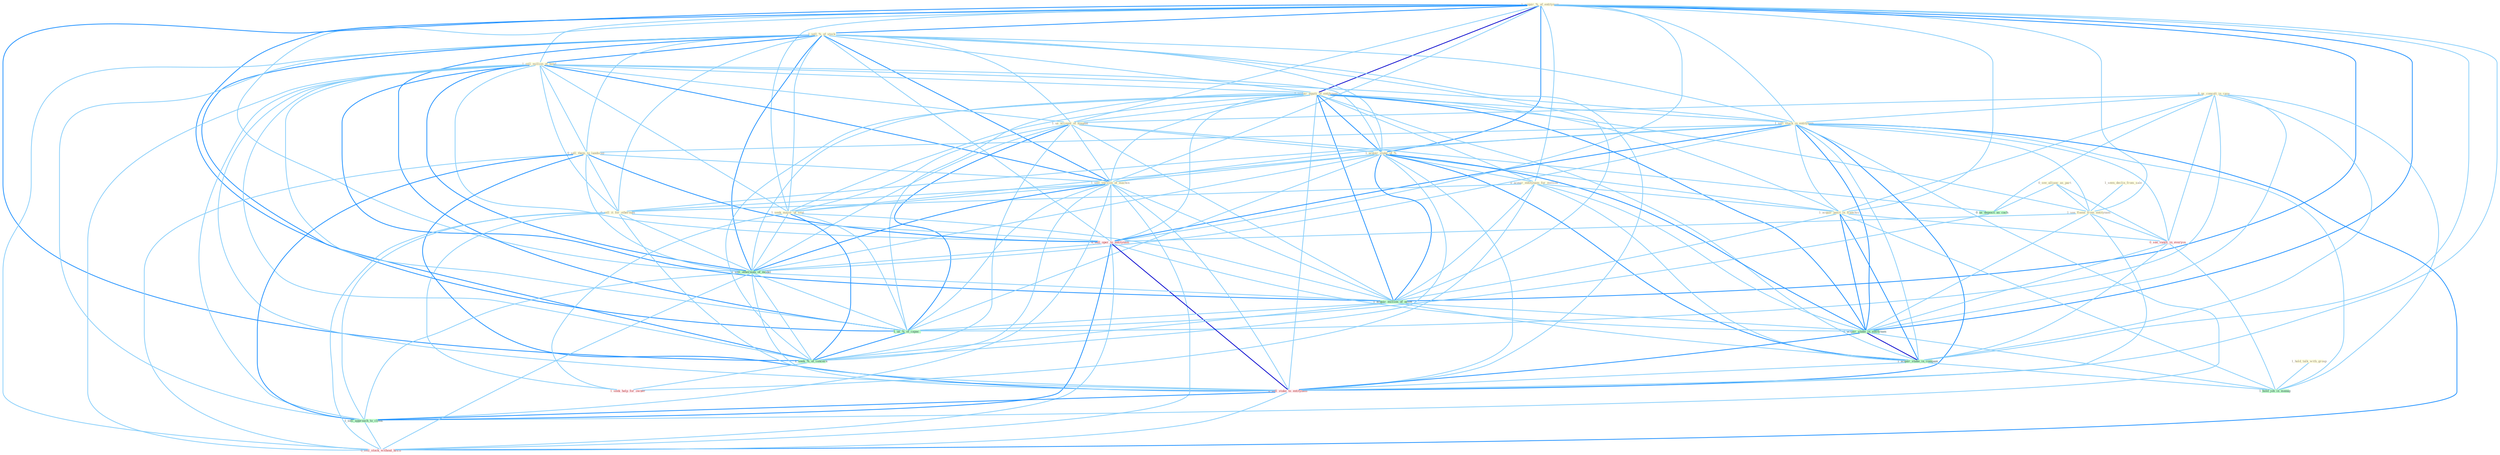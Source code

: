 Graph G{ 
    node
    [shape=polygon,style=filled,width=.5,height=.06,color="#BDFCC9",fixedsize=true,fontsize=4,
    fontcolor="#2f4f4f"];
    {node
    [color="#ffffe0", fontcolor="#8b7d6b"] "1_acquir_%_of_entitynam " "1_sell_%_of_stock " "0_us_consult_in_case " "1_sell_million_of_bond " "0_see_allianc_as_part " "1_acquir_equiti_of_entitynam " "1_us_account_of_magnat " "1_sell_stock_in_entitynam " "1_hold_talk_with_group " "1_acquir_stake_of_% " "0_sell_them_to_landscap " "1_seen_declin_from_sale " "0_acquir_entitynam_for_million " "1_sell_version_of_machin " "0_sell_it_for_othernum " "1_acquir_posit_in_franchis " "1_seek_major_of_seat " "1_see_flame_from_entitynam "}
{node [color="#fff0f5", fontcolor="#b22222"] "0_sell_oper_to_entitynam " "0_see_vaniti_in_everyon " "0_sell_stake_to_entitynam " "0_sell_stock_without_hitch " "1_seek_help_for_owner "}
edge [color="#B0E2FF"];

	"1_acquir_%_of_entitynam " -- "1_sell_%_of_stock " [w="2", color="#1e90ff" , len=0.8];
	"1_acquir_%_of_entitynam " -- "1_sell_million_of_bond " [w="1", color="#87cefa" ];
	"1_acquir_%_of_entitynam " -- "1_acquir_equiti_of_entitynam " [w="3", color="#0000cd" , len=0.6];
	"1_acquir_%_of_entitynam " -- "1_us_account_of_magnat " [w="1", color="#87cefa" ];
	"1_acquir_%_of_entitynam " -- "1_sell_stock_in_entitynam " [w="1", color="#87cefa" ];
	"1_acquir_%_of_entitynam " -- "1_acquir_stake_of_% " [w="2", color="#1e90ff" , len=0.8];
	"1_acquir_%_of_entitynam " -- "0_acquir_entitynam_for_million " [w="1", color="#87cefa" ];
	"1_acquir_%_of_entitynam " -- "1_sell_version_of_machin " [w="1", color="#87cefa" ];
	"1_acquir_%_of_entitynam " -- "1_acquir_posit_in_franchis " [w="1", color="#87cefa" ];
	"1_acquir_%_of_entitynam " -- "1_seek_major_of_seat " [w="1", color="#87cefa" ];
	"1_acquir_%_of_entitynam " -- "1_see_flame_from_entitynam " [w="1", color="#87cefa" ];
	"1_acquir_%_of_entitynam " -- "0_sell_oper_to_entitynam " [w="1", color="#87cefa" ];
	"1_acquir_%_of_entitynam " -- "1_sell_othernum_of_model " [w="1", color="#87cefa" ];
	"1_acquir_%_of_entitynam " -- "1_acquir_million_of_asset " [w="2", color="#1e90ff" , len=0.8];
	"1_acquir_%_of_entitynam " -- "1_acquir_stake_in_entitynam " [w="2", color="#1e90ff" , len=0.8];
	"1_acquir_%_of_entitynam " -- "1_acquir_stake_in_compani " [w="1", color="#87cefa" ];
	"1_acquir_%_of_entitynam " -- "0_sell_stake_to_entitynam " [w="1", color="#87cefa" ];
	"1_acquir_%_of_entitynam " -- "1_us_%_of_capac " [w="2", color="#1e90ff" , len=0.8];
	"1_acquir_%_of_entitynam " -- "1_seek_%_of_concern " [w="2", color="#1e90ff" , len=0.8];
	"1_sell_%_of_stock " -- "1_sell_million_of_bond " [w="2", color="#1e90ff" , len=0.8];
	"1_sell_%_of_stock " -- "1_acquir_equiti_of_entitynam " [w="1", color="#87cefa" ];
	"1_sell_%_of_stock " -- "1_us_account_of_magnat " [w="1", color="#87cefa" ];
	"1_sell_%_of_stock " -- "1_sell_stock_in_entitynam " [w="1", color="#87cefa" ];
	"1_sell_%_of_stock " -- "1_acquir_stake_of_% " [w="1", color="#87cefa" ];
	"1_sell_%_of_stock " -- "0_sell_them_to_landscap " [w="1", color="#87cefa" ];
	"1_sell_%_of_stock " -- "1_sell_version_of_machin " [w="2", color="#1e90ff" , len=0.8];
	"1_sell_%_of_stock " -- "0_sell_it_for_othernum " [w="1", color="#87cefa" ];
	"1_sell_%_of_stock " -- "1_seek_major_of_seat " [w="1", color="#87cefa" ];
	"1_sell_%_of_stock " -- "0_sell_oper_to_entitynam " [w="1", color="#87cefa" ];
	"1_sell_%_of_stock " -- "1_sell_othernum_of_model " [w="2", color="#1e90ff" , len=0.8];
	"1_sell_%_of_stock " -- "1_acquir_million_of_asset " [w="1", color="#87cefa" ];
	"1_sell_%_of_stock " -- "0_sell_stake_to_entitynam " [w="1", color="#87cefa" ];
	"1_sell_%_of_stock " -- "1_us_%_of_capac " [w="2", color="#1e90ff" , len=0.8];
	"1_sell_%_of_stock " -- "1_sell_approach_to_client " [w="1", color="#87cefa" ];
	"1_sell_%_of_stock " -- "0_sell_stock_without_hitch " [w="1", color="#87cefa" ];
	"1_sell_%_of_stock " -- "1_seek_%_of_concern " [w="2", color="#1e90ff" , len=0.8];
	"0_us_consult_in_case " -- "1_us_account_of_magnat " [w="1", color="#87cefa" ];
	"0_us_consult_in_case " -- "1_sell_stock_in_entitynam " [w="1", color="#87cefa" ];
	"0_us_consult_in_case " -- "1_acquir_posit_in_franchis " [w="1", color="#87cefa" ];
	"0_us_consult_in_case " -- "0_see_vaniti_in_everyon " [w="1", color="#87cefa" ];
	"0_us_consult_in_case " -- "0_us_deposit_as_cach " [w="1", color="#87cefa" ];
	"0_us_consult_in_case " -- "1_acquir_stake_in_entitynam " [w="1", color="#87cefa" ];
	"0_us_consult_in_case " -- "1_acquir_stake_in_compani " [w="1", color="#87cefa" ];
	"0_us_consult_in_case " -- "1_us_%_of_capac " [w="1", color="#87cefa" ];
	"0_us_consult_in_case " -- "1_hold_job_in_manag " [w="1", color="#87cefa" ];
	"1_sell_million_of_bond " -- "1_acquir_equiti_of_entitynam " [w="1", color="#87cefa" ];
	"1_sell_million_of_bond " -- "1_us_account_of_magnat " [w="1", color="#87cefa" ];
	"1_sell_million_of_bond " -- "1_sell_stock_in_entitynam " [w="1", color="#87cefa" ];
	"1_sell_million_of_bond " -- "1_acquir_stake_of_% " [w="1", color="#87cefa" ];
	"1_sell_million_of_bond " -- "0_sell_them_to_landscap " [w="1", color="#87cefa" ];
	"1_sell_million_of_bond " -- "1_sell_version_of_machin " [w="2", color="#1e90ff" , len=0.8];
	"1_sell_million_of_bond " -- "0_sell_it_for_othernum " [w="1", color="#87cefa" ];
	"1_sell_million_of_bond " -- "1_seek_major_of_seat " [w="1", color="#87cefa" ];
	"1_sell_million_of_bond " -- "0_sell_oper_to_entitynam " [w="1", color="#87cefa" ];
	"1_sell_million_of_bond " -- "1_sell_othernum_of_model " [w="2", color="#1e90ff" , len=0.8];
	"1_sell_million_of_bond " -- "1_acquir_million_of_asset " [w="2", color="#1e90ff" , len=0.8];
	"1_sell_million_of_bond " -- "0_sell_stake_to_entitynam " [w="1", color="#87cefa" ];
	"1_sell_million_of_bond " -- "1_us_%_of_capac " [w="1", color="#87cefa" ];
	"1_sell_million_of_bond " -- "1_sell_approach_to_client " [w="1", color="#87cefa" ];
	"1_sell_million_of_bond " -- "0_sell_stock_without_hitch " [w="1", color="#87cefa" ];
	"1_sell_million_of_bond " -- "1_seek_%_of_concern " [w="1", color="#87cefa" ];
	"0_see_allianc_as_part " -- "1_see_flame_from_entitynam " [w="1", color="#87cefa" ];
	"0_see_allianc_as_part " -- "0_see_vaniti_in_everyon " [w="1", color="#87cefa" ];
	"0_see_allianc_as_part " -- "0_us_deposit_as_cach " [w="1", color="#87cefa" ];
	"1_acquir_equiti_of_entitynam " -- "1_us_account_of_magnat " [w="1", color="#87cefa" ];
	"1_acquir_equiti_of_entitynam " -- "1_sell_stock_in_entitynam " [w="1", color="#87cefa" ];
	"1_acquir_equiti_of_entitynam " -- "1_acquir_stake_of_% " [w="2", color="#1e90ff" , len=0.8];
	"1_acquir_equiti_of_entitynam " -- "0_acquir_entitynam_for_million " [w="1", color="#87cefa" ];
	"1_acquir_equiti_of_entitynam " -- "1_sell_version_of_machin " [w="1", color="#87cefa" ];
	"1_acquir_equiti_of_entitynam " -- "1_acquir_posit_in_franchis " [w="1", color="#87cefa" ];
	"1_acquir_equiti_of_entitynam " -- "1_seek_major_of_seat " [w="1", color="#87cefa" ];
	"1_acquir_equiti_of_entitynam " -- "1_see_flame_from_entitynam " [w="1", color="#87cefa" ];
	"1_acquir_equiti_of_entitynam " -- "0_sell_oper_to_entitynam " [w="1", color="#87cefa" ];
	"1_acquir_equiti_of_entitynam " -- "1_sell_othernum_of_model " [w="1", color="#87cefa" ];
	"1_acquir_equiti_of_entitynam " -- "1_acquir_million_of_asset " [w="2", color="#1e90ff" , len=0.8];
	"1_acquir_equiti_of_entitynam " -- "1_acquir_stake_in_entitynam " [w="2", color="#1e90ff" , len=0.8];
	"1_acquir_equiti_of_entitynam " -- "1_acquir_stake_in_compani " [w="1", color="#87cefa" ];
	"1_acquir_equiti_of_entitynam " -- "0_sell_stake_to_entitynam " [w="1", color="#87cefa" ];
	"1_acquir_equiti_of_entitynam " -- "1_us_%_of_capac " [w="1", color="#87cefa" ];
	"1_acquir_equiti_of_entitynam " -- "1_seek_%_of_concern " [w="1", color="#87cefa" ];
	"1_us_account_of_magnat " -- "1_acquir_stake_of_% " [w="1", color="#87cefa" ];
	"1_us_account_of_magnat " -- "1_sell_version_of_machin " [w="1", color="#87cefa" ];
	"1_us_account_of_magnat " -- "1_seek_major_of_seat " [w="1", color="#87cefa" ];
	"1_us_account_of_magnat " -- "1_sell_othernum_of_model " [w="1", color="#87cefa" ];
	"1_us_account_of_magnat " -- "1_acquir_million_of_asset " [w="1", color="#87cefa" ];
	"1_us_account_of_magnat " -- "0_us_deposit_as_cach " [w="1", color="#87cefa" ];
	"1_us_account_of_magnat " -- "1_us_%_of_capac " [w="2", color="#1e90ff" , len=0.8];
	"1_us_account_of_magnat " -- "1_seek_%_of_concern " [w="1", color="#87cefa" ];
	"1_sell_stock_in_entitynam " -- "0_sell_them_to_landscap " [w="1", color="#87cefa" ];
	"1_sell_stock_in_entitynam " -- "1_sell_version_of_machin " [w="1", color="#87cefa" ];
	"1_sell_stock_in_entitynam " -- "0_sell_it_for_othernum " [w="1", color="#87cefa" ];
	"1_sell_stock_in_entitynam " -- "1_acquir_posit_in_franchis " [w="1", color="#87cefa" ];
	"1_sell_stock_in_entitynam " -- "1_see_flame_from_entitynam " [w="1", color="#87cefa" ];
	"1_sell_stock_in_entitynam " -- "0_sell_oper_to_entitynam " [w="2", color="#1e90ff" , len=0.8];
	"1_sell_stock_in_entitynam " -- "1_sell_othernum_of_model " [w="1", color="#87cefa" ];
	"1_sell_stock_in_entitynam " -- "0_see_vaniti_in_everyon " [w="1", color="#87cefa" ];
	"1_sell_stock_in_entitynam " -- "1_acquir_stake_in_entitynam " [w="2", color="#1e90ff" , len=0.8];
	"1_sell_stock_in_entitynam " -- "1_acquir_stake_in_compani " [w="1", color="#87cefa" ];
	"1_sell_stock_in_entitynam " -- "0_sell_stake_to_entitynam " [w="2", color="#1e90ff" , len=0.8];
	"1_sell_stock_in_entitynam " -- "1_sell_approach_to_client " [w="1", color="#87cefa" ];
	"1_sell_stock_in_entitynam " -- "1_hold_job_in_manag " [w="1", color="#87cefa" ];
	"1_sell_stock_in_entitynam " -- "0_sell_stock_without_hitch " [w="2", color="#1e90ff" , len=0.8];
	"1_hold_talk_with_group " -- "1_hold_job_in_manag " [w="1", color="#87cefa" ];
	"1_acquir_stake_of_% " -- "0_acquir_entitynam_for_million " [w="1", color="#87cefa" ];
	"1_acquir_stake_of_% " -- "1_sell_version_of_machin " [w="1", color="#87cefa" ];
	"1_acquir_stake_of_% " -- "1_acquir_posit_in_franchis " [w="1", color="#87cefa" ];
	"1_acquir_stake_of_% " -- "1_seek_major_of_seat " [w="1", color="#87cefa" ];
	"1_acquir_stake_of_% " -- "1_sell_othernum_of_model " [w="1", color="#87cefa" ];
	"1_acquir_stake_of_% " -- "1_acquir_million_of_asset " [w="2", color="#1e90ff" , len=0.8];
	"1_acquir_stake_of_% " -- "1_acquir_stake_in_entitynam " [w="2", color="#1e90ff" , len=0.8];
	"1_acquir_stake_of_% " -- "1_acquir_stake_in_compani " [w="2", color="#1e90ff" , len=0.8];
	"1_acquir_stake_of_% " -- "0_sell_stake_to_entitynam " [w="1", color="#87cefa" ];
	"1_acquir_stake_of_% " -- "1_us_%_of_capac " [w="1", color="#87cefa" ];
	"1_acquir_stake_of_% " -- "1_seek_%_of_concern " [w="1", color="#87cefa" ];
	"0_sell_them_to_landscap " -- "1_sell_version_of_machin " [w="1", color="#87cefa" ];
	"0_sell_them_to_landscap " -- "0_sell_it_for_othernum " [w="1", color="#87cefa" ];
	"0_sell_them_to_landscap " -- "0_sell_oper_to_entitynam " [w="2", color="#1e90ff" , len=0.8];
	"0_sell_them_to_landscap " -- "1_sell_othernum_of_model " [w="1", color="#87cefa" ];
	"0_sell_them_to_landscap " -- "0_sell_stake_to_entitynam " [w="2", color="#1e90ff" , len=0.8];
	"0_sell_them_to_landscap " -- "1_sell_approach_to_client " [w="2", color="#1e90ff" , len=0.8];
	"0_sell_them_to_landscap " -- "0_sell_stock_without_hitch " [w="1", color="#87cefa" ];
	"1_seen_declin_from_sale " -- "1_see_flame_from_entitynam " [w="1", color="#87cefa" ];
	"0_acquir_entitynam_for_million " -- "0_sell_it_for_othernum " [w="1", color="#87cefa" ];
	"0_acquir_entitynam_for_million " -- "1_acquir_posit_in_franchis " [w="1", color="#87cefa" ];
	"0_acquir_entitynam_for_million " -- "1_acquir_million_of_asset " [w="1", color="#87cefa" ];
	"0_acquir_entitynam_for_million " -- "1_acquir_stake_in_entitynam " [w="1", color="#87cefa" ];
	"0_acquir_entitynam_for_million " -- "1_acquir_stake_in_compani " [w="1", color="#87cefa" ];
	"0_acquir_entitynam_for_million " -- "1_seek_help_for_owner " [w="1", color="#87cefa" ];
	"1_sell_version_of_machin " -- "0_sell_it_for_othernum " [w="1", color="#87cefa" ];
	"1_sell_version_of_machin " -- "1_seek_major_of_seat " [w="1", color="#87cefa" ];
	"1_sell_version_of_machin " -- "0_sell_oper_to_entitynam " [w="1", color="#87cefa" ];
	"1_sell_version_of_machin " -- "1_sell_othernum_of_model " [w="2", color="#1e90ff" , len=0.8];
	"1_sell_version_of_machin " -- "1_acquir_million_of_asset " [w="1", color="#87cefa" ];
	"1_sell_version_of_machin " -- "0_sell_stake_to_entitynam " [w="1", color="#87cefa" ];
	"1_sell_version_of_machin " -- "1_us_%_of_capac " [w="1", color="#87cefa" ];
	"1_sell_version_of_machin " -- "1_sell_approach_to_client " [w="1", color="#87cefa" ];
	"1_sell_version_of_machin " -- "0_sell_stock_without_hitch " [w="1", color="#87cefa" ];
	"1_sell_version_of_machin " -- "1_seek_%_of_concern " [w="1", color="#87cefa" ];
	"0_sell_it_for_othernum " -- "0_sell_oper_to_entitynam " [w="1", color="#87cefa" ];
	"0_sell_it_for_othernum " -- "1_sell_othernum_of_model " [w="1", color="#87cefa" ];
	"0_sell_it_for_othernum " -- "0_sell_stake_to_entitynam " [w="1", color="#87cefa" ];
	"0_sell_it_for_othernum " -- "1_sell_approach_to_client " [w="1", color="#87cefa" ];
	"0_sell_it_for_othernum " -- "0_sell_stock_without_hitch " [w="1", color="#87cefa" ];
	"0_sell_it_for_othernum " -- "1_seek_help_for_owner " [w="1", color="#87cefa" ];
	"1_acquir_posit_in_franchis " -- "0_see_vaniti_in_everyon " [w="1", color="#87cefa" ];
	"1_acquir_posit_in_franchis " -- "1_acquir_million_of_asset " [w="1", color="#87cefa" ];
	"1_acquir_posit_in_franchis " -- "1_acquir_stake_in_entitynam " [w="2", color="#1e90ff" , len=0.8];
	"1_acquir_posit_in_franchis " -- "1_acquir_stake_in_compani " [w="2", color="#1e90ff" , len=0.8];
	"1_acquir_posit_in_franchis " -- "1_hold_job_in_manag " [w="1", color="#87cefa" ];
	"1_seek_major_of_seat " -- "1_sell_othernum_of_model " [w="1", color="#87cefa" ];
	"1_seek_major_of_seat " -- "1_acquir_million_of_asset " [w="1", color="#87cefa" ];
	"1_seek_major_of_seat " -- "1_us_%_of_capac " [w="1", color="#87cefa" ];
	"1_seek_major_of_seat " -- "1_seek_%_of_concern " [w="2", color="#1e90ff" , len=0.8];
	"1_seek_major_of_seat " -- "1_seek_help_for_owner " [w="1", color="#87cefa" ];
	"1_see_flame_from_entitynam " -- "0_sell_oper_to_entitynam " [w="1", color="#87cefa" ];
	"1_see_flame_from_entitynam " -- "0_see_vaniti_in_everyon " [w="1", color="#87cefa" ];
	"1_see_flame_from_entitynam " -- "1_acquir_stake_in_entitynam " [w="1", color="#87cefa" ];
	"1_see_flame_from_entitynam " -- "0_sell_stake_to_entitynam " [w="1", color="#87cefa" ];
	"0_sell_oper_to_entitynam " -- "1_sell_othernum_of_model " [w="1", color="#87cefa" ];
	"0_sell_oper_to_entitynam " -- "1_acquir_stake_in_entitynam " [w="1", color="#87cefa" ];
	"0_sell_oper_to_entitynam " -- "0_sell_stake_to_entitynam " [w="3", color="#0000cd" , len=0.6];
	"0_sell_oper_to_entitynam " -- "1_sell_approach_to_client " [w="2", color="#1e90ff" , len=0.8];
	"0_sell_oper_to_entitynam " -- "0_sell_stock_without_hitch " [w="1", color="#87cefa" ];
	"1_sell_othernum_of_model " -- "1_acquir_million_of_asset " [w="1", color="#87cefa" ];
	"1_sell_othernum_of_model " -- "0_sell_stake_to_entitynam " [w="1", color="#87cefa" ];
	"1_sell_othernum_of_model " -- "1_us_%_of_capac " [w="1", color="#87cefa" ];
	"1_sell_othernum_of_model " -- "1_sell_approach_to_client " [w="1", color="#87cefa" ];
	"1_sell_othernum_of_model " -- "0_sell_stock_without_hitch " [w="1", color="#87cefa" ];
	"1_sell_othernum_of_model " -- "1_seek_%_of_concern " [w="1", color="#87cefa" ];
	"0_see_vaniti_in_everyon " -- "1_acquir_stake_in_entitynam " [w="1", color="#87cefa" ];
	"0_see_vaniti_in_everyon " -- "1_acquir_stake_in_compani " [w="1", color="#87cefa" ];
	"0_see_vaniti_in_everyon " -- "1_hold_job_in_manag " [w="1", color="#87cefa" ];
	"1_acquir_million_of_asset " -- "1_acquir_stake_in_entitynam " [w="1", color="#87cefa" ];
	"1_acquir_million_of_asset " -- "1_acquir_stake_in_compani " [w="1", color="#87cefa" ];
	"1_acquir_million_of_asset " -- "1_us_%_of_capac " [w="1", color="#87cefa" ];
	"1_acquir_million_of_asset " -- "1_seek_%_of_concern " [w="1", color="#87cefa" ];
	"0_us_deposit_as_cach " -- "1_us_%_of_capac " [w="1", color="#87cefa" ];
	"1_acquir_stake_in_entitynam " -- "1_acquir_stake_in_compani " [w="3", color="#0000cd" , len=0.6];
	"1_acquir_stake_in_entitynam " -- "0_sell_stake_to_entitynam " [w="2", color="#1e90ff" , len=0.8];
	"1_acquir_stake_in_entitynam " -- "1_hold_job_in_manag " [w="1", color="#87cefa" ];
	"1_acquir_stake_in_compani " -- "0_sell_stake_to_entitynam " [w="1", color="#87cefa" ];
	"1_acquir_stake_in_compani " -- "1_hold_job_in_manag " [w="1", color="#87cefa" ];
	"0_sell_stake_to_entitynam " -- "1_sell_approach_to_client " [w="2", color="#1e90ff" , len=0.8];
	"0_sell_stake_to_entitynam " -- "0_sell_stock_without_hitch " [w="1", color="#87cefa" ];
	"1_us_%_of_capac " -- "1_seek_%_of_concern " [w="2", color="#1e90ff" , len=0.8];
	"1_sell_approach_to_client " -- "0_sell_stock_without_hitch " [w="1", color="#87cefa" ];
	"1_seek_%_of_concern " -- "1_seek_help_for_owner " [w="1", color="#87cefa" ];
}
